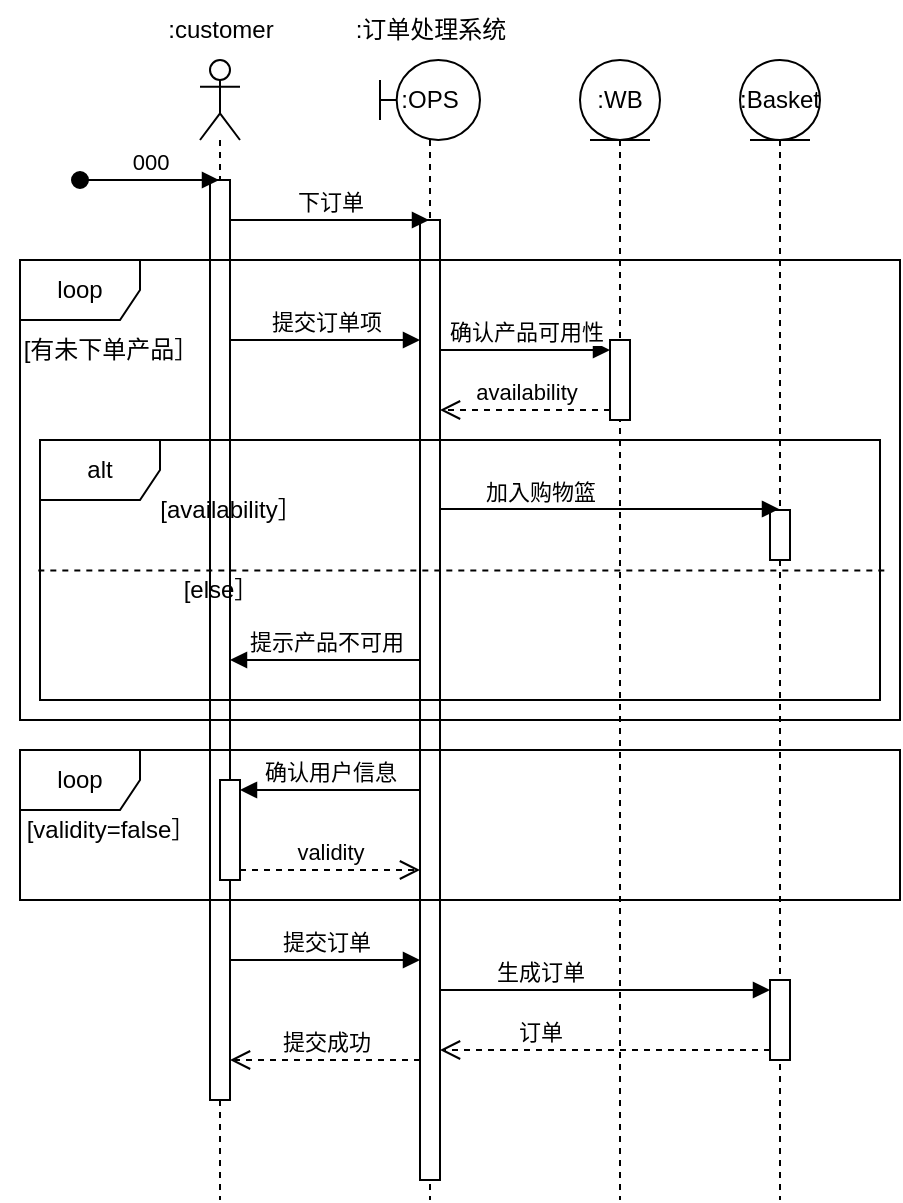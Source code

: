 <mxfile version="24.3.0" type="github">
  <diagram name="第 1 页" id="8KKGMYm-_M99mrLBJ9Gx">
    <mxGraphModel dx="868" dy="474" grid="1" gridSize="10" guides="1" tooltips="1" connect="1" arrows="1" fold="1" page="1" pageScale="1" pageWidth="827" pageHeight="1169" math="0" shadow="0">
      <root>
        <mxCell id="0" />
        <mxCell id="1" parent="0" />
        <mxCell id="dRkNlsJSfaEs8X3FJdG3-3" value=":OPS" style="shape=umlLifeline;perimeter=lifelinePerimeter;whiteSpace=wrap;html=1;container=1;dropTarget=0;collapsible=0;recursiveResize=0;outlineConnect=0;portConstraint=eastwest;newEdgeStyle={&quot;curved&quot;:0,&quot;rounded&quot;:0};participant=umlBoundary;align=center;labelPosition=center;verticalLabelPosition=middle;verticalAlign=middle;" vertex="1" parent="1">
          <mxGeometry x="240" y="80" width="50" height="570" as="geometry" />
        </mxCell>
        <mxCell id="7Yau2qGfZnEQNhcqGIkC-1" value="" style="html=1;points=[[0,0,0,0,5],[0,1,0,0,-5],[1,0,0,0,5],[1,1,0,0,-5]];perimeter=orthogonalPerimeter;outlineConnect=0;targetShapes=umlLifeline;portConstraint=eastwest;newEdgeStyle={&quot;curved&quot;:0,&quot;rounded&quot;:0};" vertex="1" parent="dRkNlsJSfaEs8X3FJdG3-3">
          <mxGeometry x="20" y="80" width="10" height="480" as="geometry" />
        </mxCell>
        <mxCell id="dRkNlsJSfaEs8X3FJdG3-8" value="" style="shape=umlLifeline;perimeter=lifelinePerimeter;whiteSpace=wrap;html=1;container=1;dropTarget=0;collapsible=0;recursiveResize=0;outlineConnect=0;portConstraint=eastwest;newEdgeStyle={&quot;curved&quot;:0,&quot;rounded&quot;:0};participant=umlActor;" vertex="1" parent="1">
          <mxGeometry x="150" y="80" width="20" height="570" as="geometry" />
        </mxCell>
        <mxCell id="dRkNlsJSfaEs8X3FJdG3-11" value="" style="html=1;points=[[0,0,0,0,5],[0,1,0,0,-5],[1,0,0,0,5],[1,1,0,0,-5]];perimeter=orthogonalPerimeter;outlineConnect=0;targetShapes=umlLifeline;portConstraint=eastwest;newEdgeStyle={&quot;curved&quot;:0,&quot;rounded&quot;:0};" vertex="1" parent="dRkNlsJSfaEs8X3FJdG3-8">
          <mxGeometry x="5" y="60" width="10" height="460" as="geometry" />
        </mxCell>
        <mxCell id="7Yau2qGfZnEQNhcqGIkC-24" value="" style="html=1;points=[[0,0,0,0,5],[0,1,0,0,-5],[1,0,0,0,5],[1,1,0,0,-5]];perimeter=orthogonalPerimeter;outlineConnect=0;targetShapes=umlLifeline;portConstraint=eastwest;newEdgeStyle={&quot;curved&quot;:0,&quot;rounded&quot;:0};" vertex="1" parent="dRkNlsJSfaEs8X3FJdG3-8">
          <mxGeometry x="10" y="360" width="10" height="50" as="geometry" />
        </mxCell>
        <mxCell id="dRkNlsJSfaEs8X3FJdG3-9" value="000" style="html=1;verticalAlign=bottom;startArrow=oval;startFill=1;endArrow=block;startSize=8;curved=0;rounded=0;" edge="1" parent="1" target="dRkNlsJSfaEs8X3FJdG3-8">
          <mxGeometry x="0.007" width="60" relative="1" as="geometry">
            <mxPoint x="90" y="140" as="sourcePoint" />
            <mxPoint x="150" y="150" as="targetPoint" />
            <mxPoint as="offset" />
          </mxGeometry>
        </mxCell>
        <mxCell id="dRkNlsJSfaEs8X3FJdG3-12" value=":customer" style="text;html=1;align=center;verticalAlign=middle;resizable=0;points=[];autosize=1;strokeColor=none;fillColor=none;" vertex="1" parent="1">
          <mxGeometry x="120" y="50" width="80" height="30" as="geometry" />
        </mxCell>
        <mxCell id="dRkNlsJSfaEs8X3FJdG3-14" value="下订单" style="html=1;verticalAlign=bottom;endArrow=block;curved=0;rounded=0;" edge="1" parent="1">
          <mxGeometry width="80" relative="1" as="geometry">
            <mxPoint x="165" y="160" as="sourcePoint" />
            <mxPoint x="264.5" y="160" as="targetPoint" />
          </mxGeometry>
        </mxCell>
        <mxCell id="7Yau2qGfZnEQNhcqGIkC-2" value="loop" style="shape=umlFrame;whiteSpace=wrap;html=1;pointerEvents=0;" vertex="1" parent="1">
          <mxGeometry x="60" y="180" width="440" height="230" as="geometry" />
        </mxCell>
        <mxCell id="7Yau2qGfZnEQNhcqGIkC-3" value="[有未下单产品］" style="text;html=1;align=center;verticalAlign=middle;resizable=0;points=[];autosize=1;strokeColor=none;fillColor=none;" vertex="1" parent="1">
          <mxGeometry x="50" y="210" width="110" height="30" as="geometry" />
        </mxCell>
        <mxCell id="7Yau2qGfZnEQNhcqGIkC-7" value="提交订单项" style="html=1;verticalAlign=bottom;endArrow=block;curved=0;rounded=0;" edge="1" parent="1" source="dRkNlsJSfaEs8X3FJdG3-11">
          <mxGeometry width="80" relative="1" as="geometry">
            <mxPoint x="160" y="220" as="sourcePoint" />
            <mxPoint x="260" y="220" as="targetPoint" />
          </mxGeometry>
        </mxCell>
        <mxCell id="7Yau2qGfZnEQNhcqGIkC-9" value="确认产品可用性" style="html=1;verticalAlign=bottom;endArrow=block;curved=0;rounded=0;entryX=0;entryY=0;entryDx=0;entryDy=5;" edge="1" target="7Yau2qGfZnEQNhcqGIkC-8" parent="1" source="7Yau2qGfZnEQNhcqGIkC-1">
          <mxGeometry relative="1" as="geometry">
            <mxPoint x="310" y="235" as="sourcePoint" />
          </mxGeometry>
        </mxCell>
        <mxCell id="7Yau2qGfZnEQNhcqGIkC-10" value="availability" style="html=1;verticalAlign=bottom;endArrow=open;dashed=1;endSize=8;curved=0;rounded=0;exitX=0;exitY=1;exitDx=0;exitDy=-5;" edge="1" source="7Yau2qGfZnEQNhcqGIkC-8" parent="1" target="7Yau2qGfZnEQNhcqGIkC-1">
          <mxGeometry relative="1" as="geometry">
            <mxPoint x="310" y="305" as="targetPoint" />
          </mxGeometry>
        </mxCell>
        <mxCell id="7Yau2qGfZnEQNhcqGIkC-11" value="alt" style="shape=umlFrame;whiteSpace=wrap;html=1;pointerEvents=0;" vertex="1" parent="1">
          <mxGeometry x="70" y="270" width="420" height="130" as="geometry" />
        </mxCell>
        <mxCell id="7Yau2qGfZnEQNhcqGIkC-13" value=":WB" style="shape=umlLifeline;perimeter=lifelinePerimeter;whiteSpace=wrap;html=1;container=1;dropTarget=0;collapsible=0;recursiveResize=0;outlineConnect=0;portConstraint=eastwest;newEdgeStyle={&quot;curved&quot;:0,&quot;rounded&quot;:0};participant=umlEntity;" vertex="1" parent="1">
          <mxGeometry x="340" y="80" width="40" height="570" as="geometry" />
        </mxCell>
        <mxCell id="7Yau2qGfZnEQNhcqGIkC-8" value="" style="html=1;points=[[0,0,0,0,5],[0,1,0,0,-5],[1,0,0,0,5],[1,1,0,0,-5]];perimeter=orthogonalPerimeter;outlineConnect=0;targetShapes=umlLifeline;portConstraint=eastwest;newEdgeStyle={&quot;curved&quot;:0,&quot;rounded&quot;:0};" vertex="1" parent="7Yau2qGfZnEQNhcqGIkC-13">
          <mxGeometry x="15" y="140" width="10" height="40" as="geometry" />
        </mxCell>
        <mxCell id="7Yau2qGfZnEQNhcqGIkC-14" value="[availability］" style="text;html=1;align=center;verticalAlign=middle;resizable=0;points=[];autosize=1;strokeColor=none;fillColor=none;" vertex="1" parent="1">
          <mxGeometry x="120" y="290" width="90" height="30" as="geometry" />
        </mxCell>
        <mxCell id="7Yau2qGfZnEQNhcqGIkC-15" value=":Basket" style="shape=umlLifeline;perimeter=lifelinePerimeter;whiteSpace=wrap;html=1;container=1;dropTarget=0;collapsible=0;recursiveResize=0;outlineConnect=0;portConstraint=eastwest;newEdgeStyle={&quot;curved&quot;:0,&quot;rounded&quot;:0};participant=umlEntity;" vertex="1" parent="1">
          <mxGeometry x="420" y="80" width="40" height="570" as="geometry" />
        </mxCell>
        <mxCell id="7Yau2qGfZnEQNhcqGIkC-19" value="" style="html=1;points=[[0,0,0,0,5],[0,1,0,0,-5],[1,0,0,0,5],[1,1,0,0,-5]];perimeter=orthogonalPerimeter;outlineConnect=0;targetShapes=umlLifeline;portConstraint=eastwest;newEdgeStyle={&quot;curved&quot;:0,&quot;rounded&quot;:0};" vertex="1" parent="7Yau2qGfZnEQNhcqGIkC-15">
          <mxGeometry x="15" y="225" width="10" height="25" as="geometry" />
        </mxCell>
        <mxCell id="7Yau2qGfZnEQNhcqGIkC-38" value="" style="html=1;points=[[0,0,0,0,5],[0,1,0,0,-5],[1,0,0,0,5],[1,1,0,0,-5]];perimeter=orthogonalPerimeter;outlineConnect=0;targetShapes=umlLifeline;portConstraint=eastwest;newEdgeStyle={&quot;curved&quot;:0,&quot;rounded&quot;:0};" vertex="1" parent="7Yau2qGfZnEQNhcqGIkC-15">
          <mxGeometry x="15" y="460" width="10" height="40" as="geometry" />
        </mxCell>
        <mxCell id="7Yau2qGfZnEQNhcqGIkC-16" value="" style="edgeStyle=none;orthogonalLoop=1;jettySize=auto;html=1;rounded=0;endArrow=none;endFill=0;dashed=1;exitX=-0.002;exitY=0.502;exitDx=0;exitDy=0;exitPerimeter=0;entryX=1.006;entryY=0.502;entryDx=0;entryDy=0;entryPerimeter=0;" edge="1" parent="1" source="7Yau2qGfZnEQNhcqGIkC-11" target="7Yau2qGfZnEQNhcqGIkC-11">
          <mxGeometry width="100" relative="1" as="geometry">
            <mxPoint x="80" y="380" as="sourcePoint" />
            <mxPoint x="180" y="380" as="targetPoint" />
            <Array as="points" />
          </mxGeometry>
        </mxCell>
        <mxCell id="7Yau2qGfZnEQNhcqGIkC-17" value="[else］" style="text;html=1;align=center;verticalAlign=middle;resizable=0;points=[];autosize=1;strokeColor=none;fillColor=none;" vertex="1" parent="1">
          <mxGeometry x="130" y="330" width="60" height="30" as="geometry" />
        </mxCell>
        <mxCell id="7Yau2qGfZnEQNhcqGIkC-18" value="加入购物篮" style="html=1;verticalAlign=bottom;endArrow=block;curved=0;rounded=0;" edge="1" parent="1">
          <mxGeometry x="-0.41" width="80" relative="1" as="geometry">
            <mxPoint x="270" y="304.5" as="sourcePoint" />
            <mxPoint x="439.5" y="304.5" as="targetPoint" />
            <mxPoint as="offset" />
          </mxGeometry>
        </mxCell>
        <mxCell id="7Yau2qGfZnEQNhcqGIkC-20" value="提示产品不可用" style="html=1;verticalAlign=bottom;endArrow=block;curved=0;rounded=0;" edge="1" parent="1" target="dRkNlsJSfaEs8X3FJdG3-11">
          <mxGeometry width="80" relative="1" as="geometry">
            <mxPoint x="260" y="380" as="sourcePoint" />
            <mxPoint x="160" y="380" as="targetPoint" />
          </mxGeometry>
        </mxCell>
        <mxCell id="7Yau2qGfZnEQNhcqGIkC-25" value="确认用户信息" style="html=1;verticalAlign=bottom;endArrow=block;curved=0;rounded=0;entryX=1;entryY=0;entryDx=0;entryDy=5;" edge="1" target="7Yau2qGfZnEQNhcqGIkC-24" parent="1" source="7Yau2qGfZnEQNhcqGIkC-1">
          <mxGeometry relative="1" as="geometry">
            <mxPoint x="240" y="445" as="sourcePoint" />
            <mxPoint as="offset" />
          </mxGeometry>
        </mxCell>
        <mxCell id="7Yau2qGfZnEQNhcqGIkC-26" value="validity" style="html=1;verticalAlign=bottom;endArrow=open;dashed=1;endSize=8;curved=0;rounded=0;exitX=1;exitY=1;exitDx=0;exitDy=-5;" edge="1" source="7Yau2qGfZnEQNhcqGIkC-24" parent="1" target="7Yau2qGfZnEQNhcqGIkC-1">
          <mxGeometry relative="1" as="geometry">
            <mxPoint x="240" y="515" as="targetPoint" />
          </mxGeometry>
        </mxCell>
        <mxCell id="7Yau2qGfZnEQNhcqGIkC-28" value="loop" style="shape=umlFrame;whiteSpace=wrap;html=1;pointerEvents=0;" vertex="1" parent="1">
          <mxGeometry x="60" y="425" width="440" height="75" as="geometry" />
        </mxCell>
        <mxCell id="7Yau2qGfZnEQNhcqGIkC-29" value="[validity=false］" style="text;html=1;align=center;verticalAlign=middle;resizable=0;points=[];autosize=1;strokeColor=none;fillColor=none;" vertex="1" parent="1">
          <mxGeometry x="50" y="450" width="110" height="30" as="geometry" />
        </mxCell>
        <mxCell id="7Yau2qGfZnEQNhcqGIkC-32" value="提交成功" style="html=1;verticalAlign=bottom;endArrow=open;dashed=1;endSize=8;curved=0;rounded=0;" edge="1" parent="1" target="dRkNlsJSfaEs8X3FJdG3-11">
          <mxGeometry relative="1" as="geometry">
            <mxPoint x="170" y="585" as="targetPoint" />
            <mxPoint x="260" y="580" as="sourcePoint" />
          </mxGeometry>
        </mxCell>
        <mxCell id="7Yau2qGfZnEQNhcqGIkC-31" value="提交订单" style="html=1;verticalAlign=bottom;endArrow=block;curved=0;rounded=0;entryX=0;entryY=0;entryDx=0;entryDy=5;" edge="1" parent="1">
          <mxGeometry relative="1" as="geometry">
            <mxPoint x="165" y="530" as="sourcePoint" />
            <mxPoint x="260" y="530" as="targetPoint" />
          </mxGeometry>
        </mxCell>
        <mxCell id="7Yau2qGfZnEQNhcqGIkC-39" value="生成订单" style="html=1;verticalAlign=bottom;endArrow=block;curved=0;rounded=0;entryX=0;entryY=0;entryDx=0;entryDy=5;" edge="1" target="7Yau2qGfZnEQNhcqGIkC-38" parent="1" source="7Yau2qGfZnEQNhcqGIkC-1">
          <mxGeometry x="-0.394" relative="1" as="geometry">
            <mxPoint x="365" y="545" as="sourcePoint" />
            <mxPoint as="offset" />
          </mxGeometry>
        </mxCell>
        <mxCell id="7Yau2qGfZnEQNhcqGIkC-40" value="订单" style="html=1;verticalAlign=bottom;endArrow=open;dashed=1;endSize=8;curved=0;rounded=0;exitX=0;exitY=1;exitDx=0;exitDy=-5;" edge="1" source="7Yau2qGfZnEQNhcqGIkC-38" parent="1" target="7Yau2qGfZnEQNhcqGIkC-1">
          <mxGeometry x="0.394" relative="1" as="geometry">
            <mxPoint x="365" y="615" as="targetPoint" />
            <mxPoint as="offset" />
          </mxGeometry>
        </mxCell>
        <mxCell id="7Yau2qGfZnEQNhcqGIkC-41" value=":订单处理系统" style="text;html=1;align=center;verticalAlign=middle;resizable=0;points=[];autosize=1;strokeColor=none;fillColor=none;" vertex="1" parent="1">
          <mxGeometry x="215" y="50" width="100" height="30" as="geometry" />
        </mxCell>
      </root>
    </mxGraphModel>
  </diagram>
</mxfile>
